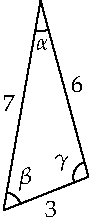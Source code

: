 settings.tex="pdflatex";

texpreamble("\usepackage{amsmath}
\usepackage{amsthm,amssymb}
\usepackage{mathpazo}
\usepackage[svgnames]{xcolor}
");
import graph;

size(0,110);

real th=-100;

pair A=(0,0);
pair B=7*dir(th);
path c1=arc(A,6,th,th+90);
path c2=arc(B,3,th+90,th+180);
pair C=intersectionpoint(c1,c2);
draw("$7$",A--B);
draw("$3$",B--C);
draw("$6$",C--A);
draw("$\alpha$",arc(A,A+unit(B-A),A+unit(C-A)));
draw("$\beta$",arc(B,B+0.6unit(C-B),B+0.6unit(A-B)));
draw("$\gamma$",arc(C,C+0.5unit(A-C),C+0.5unit(B-C)));